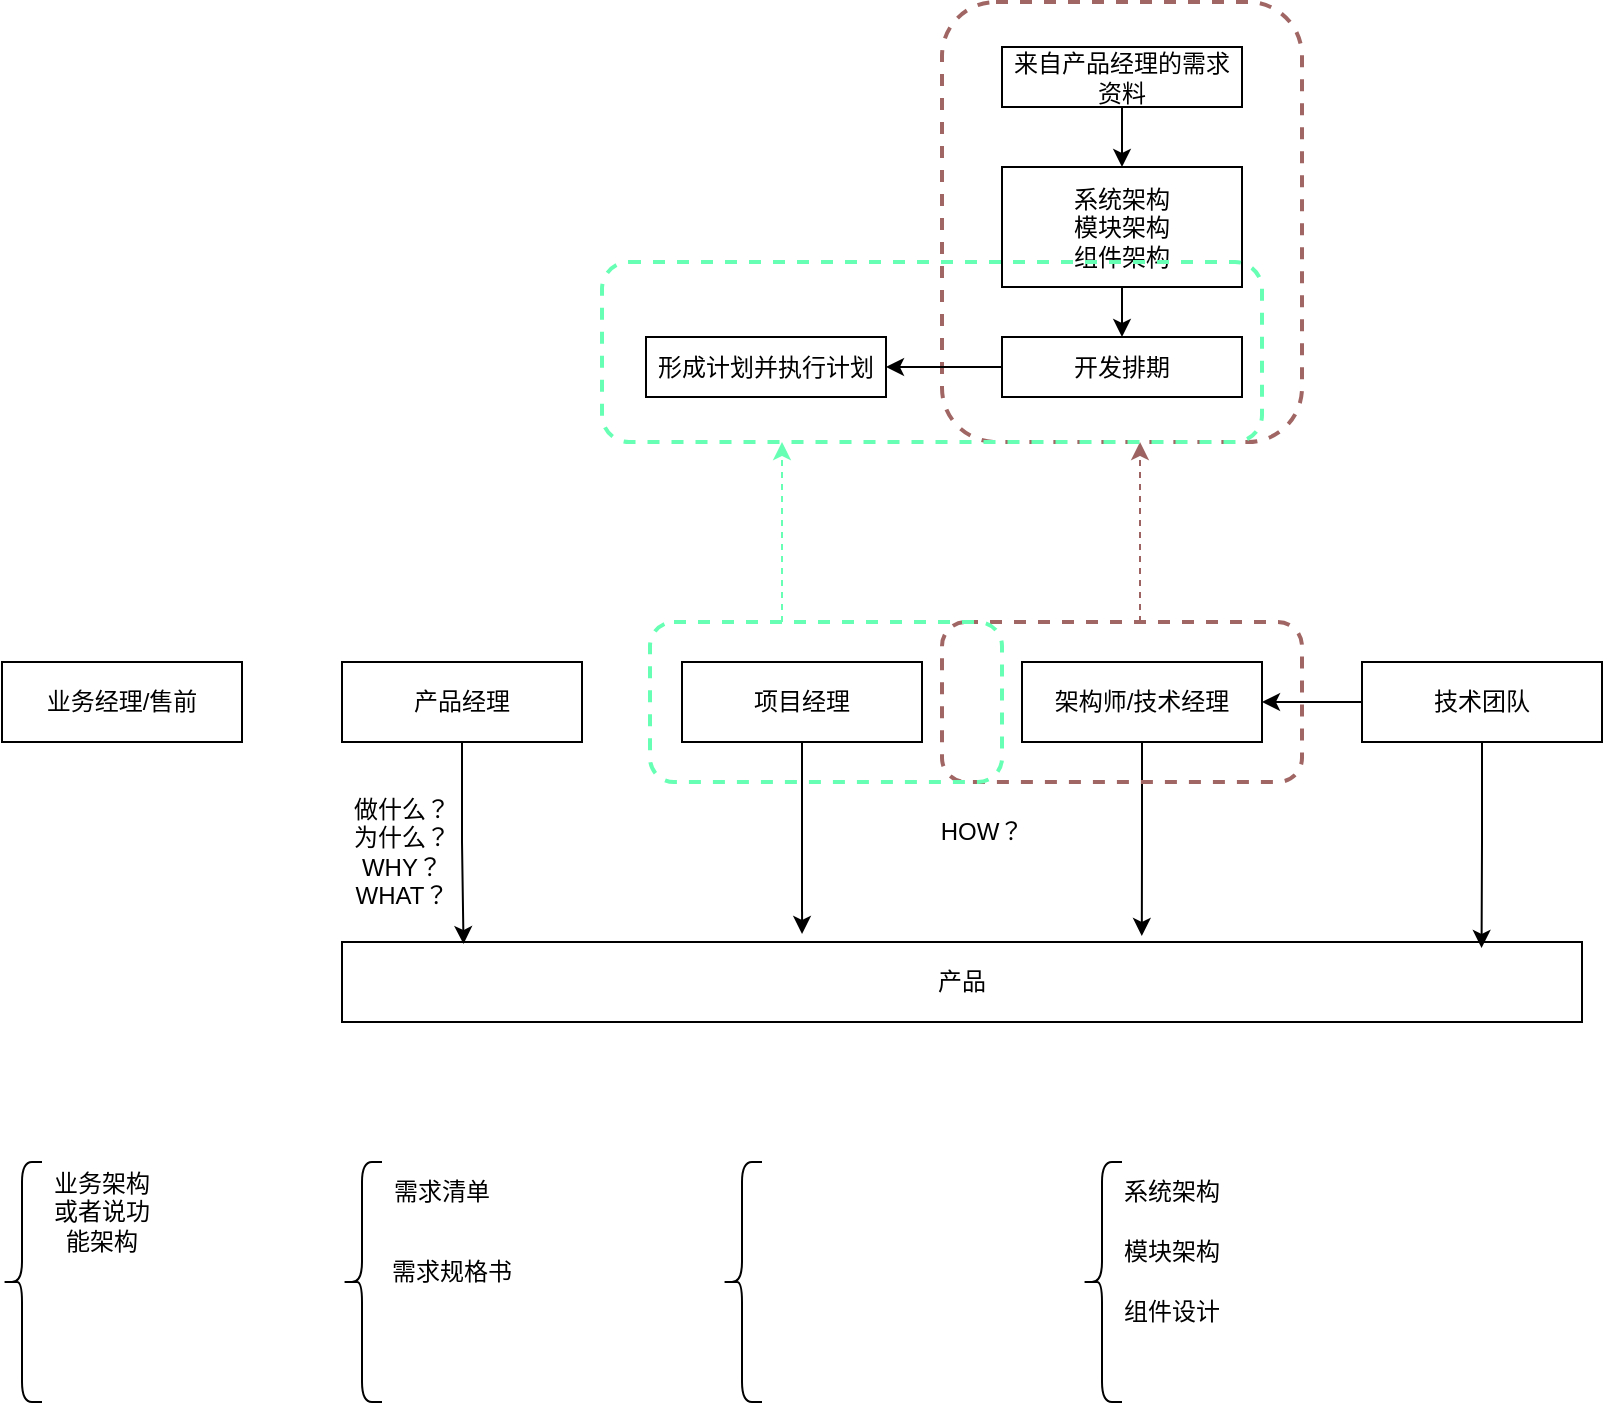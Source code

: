 <mxfile version="25.0.3">
  <diagram name="第 1 页" id="P8P_uIRXdVl_cTlSzblC">
    <mxGraphModel dx="1434" dy="1915" grid="1" gridSize="10" guides="1" tooltips="1" connect="1" arrows="1" fold="1" page="1" pageScale="1" pageWidth="827" pageHeight="1169" math="0" shadow="0">
      <root>
        <mxCell id="0" />
        <mxCell id="1" parent="0" />
        <mxCell id="Xw_Vf4gxc4qynXSVzEaS-1" value="业务经理/售前" style="rounded=0;whiteSpace=wrap;html=1;" vertex="1" parent="1">
          <mxGeometry x="90" y="100" width="120" height="40" as="geometry" />
        </mxCell>
        <mxCell id="Xw_Vf4gxc4qynXSVzEaS-2" value="产品经理" style="rounded=0;whiteSpace=wrap;html=1;" vertex="1" parent="1">
          <mxGeometry x="260" y="100" width="120" height="40" as="geometry" />
        </mxCell>
        <mxCell id="Xw_Vf4gxc4qynXSVzEaS-10" style="edgeStyle=orthogonalEdgeStyle;rounded=0;orthogonalLoop=1;jettySize=auto;html=1;exitX=0.5;exitY=1;exitDx=0;exitDy=0;entryX=0.371;entryY=-0.1;entryDx=0;entryDy=0;entryPerimeter=0;" edge="1" parent="1" source="Xw_Vf4gxc4qynXSVzEaS-3" target="Xw_Vf4gxc4qynXSVzEaS-6">
          <mxGeometry relative="1" as="geometry">
            <mxPoint x="490" y="230" as="targetPoint" />
          </mxGeometry>
        </mxCell>
        <mxCell id="Xw_Vf4gxc4qynXSVzEaS-3" value="项目经理&lt;span style=&quot;color: rgba(0, 0, 0, 0); font-family: monospace; font-size: 0px; text-align: start; text-wrap-mode: nowrap;&quot;&gt;%3CmxGraphModel%3E%3Croot%3E%3CmxCell%20id%3D%220%22%2F%3E%3CmxCell%20id%3D%221%22%20parent%3D%220%22%2F%3E%3CmxCell%20id%3D%222%22%20value%3D%22%E4%BA%A7%E5%93%81%E7%BB%8F%E7%90%86%22%20style%3D%22rounded%3D0%3BwhiteSpace%3Dwrap%3Bhtml%3D1%3B%22%20vertex%3D%221%22%20parent%3D%221%22%3E%3CmxGeometry%20x%3D%22260%22%20y%3D%22100%22%20width%3D%22120%22%20height%3D%2240%22%20as%3D%22geometry%22%2F%3E%3C%2FmxCell%3E%3C%2Froot%3E%3C%2FmxGraphModel%3E&lt;/span&gt;" style="rounded=0;whiteSpace=wrap;html=1;" vertex="1" parent="1">
          <mxGeometry x="430" y="100" width="120" height="40" as="geometry" />
        </mxCell>
        <mxCell id="Xw_Vf4gxc4qynXSVzEaS-4" value="架构师/技术经理" style="rounded=0;whiteSpace=wrap;html=1;" vertex="1" parent="1">
          <mxGeometry x="600" y="100" width="120" height="40" as="geometry" />
        </mxCell>
        <mxCell id="Xw_Vf4gxc4qynXSVzEaS-16" style="edgeStyle=orthogonalEdgeStyle;rounded=0;orthogonalLoop=1;jettySize=auto;html=1;" edge="1" parent="1" source="Xw_Vf4gxc4qynXSVzEaS-5" target="Xw_Vf4gxc4qynXSVzEaS-4">
          <mxGeometry relative="1" as="geometry" />
        </mxCell>
        <mxCell id="Xw_Vf4gxc4qynXSVzEaS-5" value="技术团队" style="rounded=0;whiteSpace=wrap;html=1;" vertex="1" parent="1">
          <mxGeometry x="770" y="100" width="120" height="40" as="geometry" />
        </mxCell>
        <mxCell id="Xw_Vf4gxc4qynXSVzEaS-6" value="产品" style="rounded=0;whiteSpace=wrap;html=1;" vertex="1" parent="1">
          <mxGeometry x="260" y="240" width="620" height="40" as="geometry" />
        </mxCell>
        <mxCell id="Xw_Vf4gxc4qynXSVzEaS-9" style="edgeStyle=orthogonalEdgeStyle;rounded=0;orthogonalLoop=1;jettySize=auto;html=1;exitX=0.5;exitY=1;exitDx=0;exitDy=0;entryX=0.098;entryY=0.025;entryDx=0;entryDy=0;entryPerimeter=0;" edge="1" parent="1" source="Xw_Vf4gxc4qynXSVzEaS-2" target="Xw_Vf4gxc4qynXSVzEaS-6">
          <mxGeometry relative="1" as="geometry" />
        </mxCell>
        <mxCell id="Xw_Vf4gxc4qynXSVzEaS-13" style="edgeStyle=orthogonalEdgeStyle;rounded=0;orthogonalLoop=1;jettySize=auto;html=1;entryX=0.645;entryY=-0.075;entryDx=0;entryDy=0;entryPerimeter=0;" edge="1" parent="1" source="Xw_Vf4gxc4qynXSVzEaS-4" target="Xw_Vf4gxc4qynXSVzEaS-6">
          <mxGeometry relative="1" as="geometry" />
        </mxCell>
        <mxCell id="Xw_Vf4gxc4qynXSVzEaS-14" style="edgeStyle=orthogonalEdgeStyle;rounded=0;orthogonalLoop=1;jettySize=auto;html=1;entryX=0.919;entryY=0.075;entryDx=0;entryDy=0;entryPerimeter=0;" edge="1" parent="1" source="Xw_Vf4gxc4qynXSVzEaS-5" target="Xw_Vf4gxc4qynXSVzEaS-6">
          <mxGeometry relative="1" as="geometry" />
        </mxCell>
        <mxCell id="Xw_Vf4gxc4qynXSVzEaS-15" value="做什么？&lt;div&gt;为什么？&lt;/div&gt;&lt;div&gt;WHY？&lt;/div&gt;&lt;div&gt;WHAT？&lt;/div&gt;" style="text;html=1;align=center;verticalAlign=middle;whiteSpace=wrap;rounded=0;" vertex="1" parent="1">
          <mxGeometry x="260" y="180" width="60" height="30" as="geometry" />
        </mxCell>
        <mxCell id="Xw_Vf4gxc4qynXSVzEaS-17" value="HOW？" style="text;html=1;align=center;verticalAlign=middle;whiteSpace=wrap;rounded=0;" vertex="1" parent="1">
          <mxGeometry x="550" y="170" width="60" height="30" as="geometry" />
        </mxCell>
        <mxCell id="Xw_Vf4gxc4qynXSVzEaS-20" style="edgeStyle=orthogonalEdgeStyle;rounded=0;orthogonalLoop=1;jettySize=auto;html=1;exitX=0.5;exitY=0;exitDx=0;exitDy=0;strokeColor=#9d6262;dashed=1;" edge="1" parent="1">
          <mxGeometry relative="1" as="geometry">
            <mxPoint x="659" y="-10" as="targetPoint" />
            <mxPoint x="659" y="80" as="sourcePoint" />
          </mxGeometry>
        </mxCell>
        <mxCell id="Xw_Vf4gxc4qynXSVzEaS-18" value="" style="rounded=1;whiteSpace=wrap;html=1;fillColor=none;dashed=1;strokeColor=#a06664;strokeWidth=2;" vertex="1" parent="1">
          <mxGeometry x="560" y="80" width="180" height="80" as="geometry" />
        </mxCell>
        <mxCell id="Xw_Vf4gxc4qynXSVzEaS-19" value="" style="rounded=1;whiteSpace=wrap;html=1;fillColor=none;dashed=1;strokeWidth=2;strokeColor=#66FFB3;" vertex="1" parent="1">
          <mxGeometry x="414" y="80" width="176" height="80" as="geometry" />
        </mxCell>
        <mxCell id="Xw_Vf4gxc4qynXSVzEaS-21" style="edgeStyle=orthogonalEdgeStyle;rounded=0;orthogonalLoop=1;jettySize=auto;html=1;exitX=0.5;exitY=0;exitDx=0;exitDy=0;strokeColor=#66ffb3;dashed=1;" edge="1" parent="1">
          <mxGeometry relative="1" as="geometry">
            <mxPoint x="480" y="-10" as="targetPoint" />
            <mxPoint x="480" y="80" as="sourcePoint" />
            <Array as="points">
              <mxPoint x="480" y="30" />
              <mxPoint x="480" y="30" />
            </Array>
          </mxGeometry>
        </mxCell>
        <mxCell id="Xw_Vf4gxc4qynXSVzEaS-23" value="" style="rounded=1;whiteSpace=wrap;html=1;fillColor=none;dashed=1;strokeColor=#a06664;strokeWidth=2;" vertex="1" parent="1">
          <mxGeometry x="560" y="-230" width="180" height="220" as="geometry" />
        </mxCell>
        <mxCell id="Xw_Vf4gxc4qynXSVzEaS-26" style="edgeStyle=orthogonalEdgeStyle;rounded=0;orthogonalLoop=1;jettySize=auto;html=1;entryX=0.5;entryY=0;entryDx=0;entryDy=0;" edge="1" parent="1" source="Xw_Vf4gxc4qynXSVzEaS-24" target="Xw_Vf4gxc4qynXSVzEaS-25">
          <mxGeometry relative="1" as="geometry" />
        </mxCell>
        <mxCell id="Xw_Vf4gxc4qynXSVzEaS-24" value="来自产品经理的需求资料" style="rounded=0;whiteSpace=wrap;html=1;" vertex="1" parent="1">
          <mxGeometry x="590" y="-207.5" width="120" height="30" as="geometry" />
        </mxCell>
        <mxCell id="Xw_Vf4gxc4qynXSVzEaS-28" style="edgeStyle=orthogonalEdgeStyle;rounded=0;orthogonalLoop=1;jettySize=auto;html=1;entryX=0.5;entryY=0;entryDx=0;entryDy=0;" edge="1" parent="1" source="Xw_Vf4gxc4qynXSVzEaS-25" target="Xw_Vf4gxc4qynXSVzEaS-27">
          <mxGeometry relative="1" as="geometry" />
        </mxCell>
        <mxCell id="Xw_Vf4gxc4qynXSVzEaS-25" value="系统架构&lt;div&gt;模块架构&lt;/div&gt;&lt;div&gt;组件架构&lt;/div&gt;" style="rounded=0;whiteSpace=wrap;html=1;" vertex="1" parent="1">
          <mxGeometry x="590" y="-147.5" width="120" height="60" as="geometry" />
        </mxCell>
        <mxCell id="Xw_Vf4gxc4qynXSVzEaS-29" value="" style="rounded=1;whiteSpace=wrap;html=1;fillColor=none;dashed=1;strokeColor=#66ffb3;strokeWidth=2;" vertex="1" parent="1">
          <mxGeometry x="390" y="-100" width="330" height="90" as="geometry" />
        </mxCell>
        <mxCell id="Xw_Vf4gxc4qynXSVzEaS-36" style="edgeStyle=orthogonalEdgeStyle;rounded=0;orthogonalLoop=1;jettySize=auto;html=1;entryX=1;entryY=0.5;entryDx=0;entryDy=0;" edge="1" parent="1" source="Xw_Vf4gxc4qynXSVzEaS-27" target="Xw_Vf4gxc4qynXSVzEaS-34">
          <mxGeometry relative="1" as="geometry" />
        </mxCell>
        <mxCell id="Xw_Vf4gxc4qynXSVzEaS-27" value="开发排期" style="rounded=0;whiteSpace=wrap;html=1;" vertex="1" parent="1">
          <mxGeometry x="590" y="-62.5" width="120" height="30" as="geometry" />
        </mxCell>
        <mxCell id="Xw_Vf4gxc4qynXSVzEaS-34" value="形成计划并执行计划" style="rounded=0;whiteSpace=wrap;html=1;" vertex="1" parent="1">
          <mxGeometry x="412" y="-62.5" width="120" height="30" as="geometry" />
        </mxCell>
        <mxCell id="Xw_Vf4gxc4qynXSVzEaS-38" value="" style="shape=curlyBracket;whiteSpace=wrap;html=1;rounded=1;labelPosition=left;verticalLabelPosition=middle;align=right;verticalAlign=middle;" vertex="1" parent="1">
          <mxGeometry x="260" y="350" width="20" height="120" as="geometry" />
        </mxCell>
        <mxCell id="Xw_Vf4gxc4qynXSVzEaS-39" value="" style="shape=curlyBracket;whiteSpace=wrap;html=1;rounded=1;labelPosition=left;verticalLabelPosition=middle;align=right;verticalAlign=middle;" vertex="1" parent="1">
          <mxGeometry x="90" y="350" width="20" height="120" as="geometry" />
        </mxCell>
        <mxCell id="Xw_Vf4gxc4qynXSVzEaS-40" value="业务架构或者说功能架构" style="text;html=1;align=center;verticalAlign=middle;whiteSpace=wrap;rounded=0;" vertex="1" parent="1">
          <mxGeometry x="110" y="360" width="60" height="30" as="geometry" />
        </mxCell>
        <mxCell id="Xw_Vf4gxc4qynXSVzEaS-41" value="需求清单" style="text;html=1;align=center;verticalAlign=middle;whiteSpace=wrap;rounded=0;" vertex="1" parent="1">
          <mxGeometry x="280" y="350" width="60" height="30" as="geometry" />
        </mxCell>
        <mxCell id="Xw_Vf4gxc4qynXSVzEaS-42" value="需求规格书" style="text;html=1;align=center;verticalAlign=middle;whiteSpace=wrap;rounded=0;" vertex="1" parent="1">
          <mxGeometry x="280" y="390" width="70" height="30" as="geometry" />
        </mxCell>
        <mxCell id="Xw_Vf4gxc4qynXSVzEaS-43" value="" style="shape=curlyBracket;whiteSpace=wrap;html=1;rounded=1;labelPosition=left;verticalLabelPosition=middle;align=right;verticalAlign=middle;" vertex="1" parent="1">
          <mxGeometry x="630" y="350" width="20" height="120" as="geometry" />
        </mxCell>
        <mxCell id="Xw_Vf4gxc4qynXSVzEaS-44" value="" style="shape=curlyBracket;whiteSpace=wrap;html=1;rounded=1;labelPosition=left;verticalLabelPosition=middle;align=right;verticalAlign=middle;" vertex="1" parent="1">
          <mxGeometry x="450" y="350" width="20" height="120" as="geometry" />
        </mxCell>
        <mxCell id="Xw_Vf4gxc4qynXSVzEaS-45" value="系统架构" style="text;html=1;align=center;verticalAlign=middle;whiteSpace=wrap;rounded=0;" vertex="1" parent="1">
          <mxGeometry x="640" y="350" width="70" height="30" as="geometry" />
        </mxCell>
        <mxCell id="Xw_Vf4gxc4qynXSVzEaS-46" value="模块架构" style="text;html=1;align=center;verticalAlign=middle;whiteSpace=wrap;rounded=0;" vertex="1" parent="1">
          <mxGeometry x="640" y="380" width="70" height="30" as="geometry" />
        </mxCell>
        <mxCell id="Xw_Vf4gxc4qynXSVzEaS-47" value="组件设计" style="text;html=1;align=center;verticalAlign=middle;whiteSpace=wrap;rounded=0;" vertex="1" parent="1">
          <mxGeometry x="640" y="410" width="70" height="30" as="geometry" />
        </mxCell>
      </root>
    </mxGraphModel>
  </diagram>
</mxfile>
